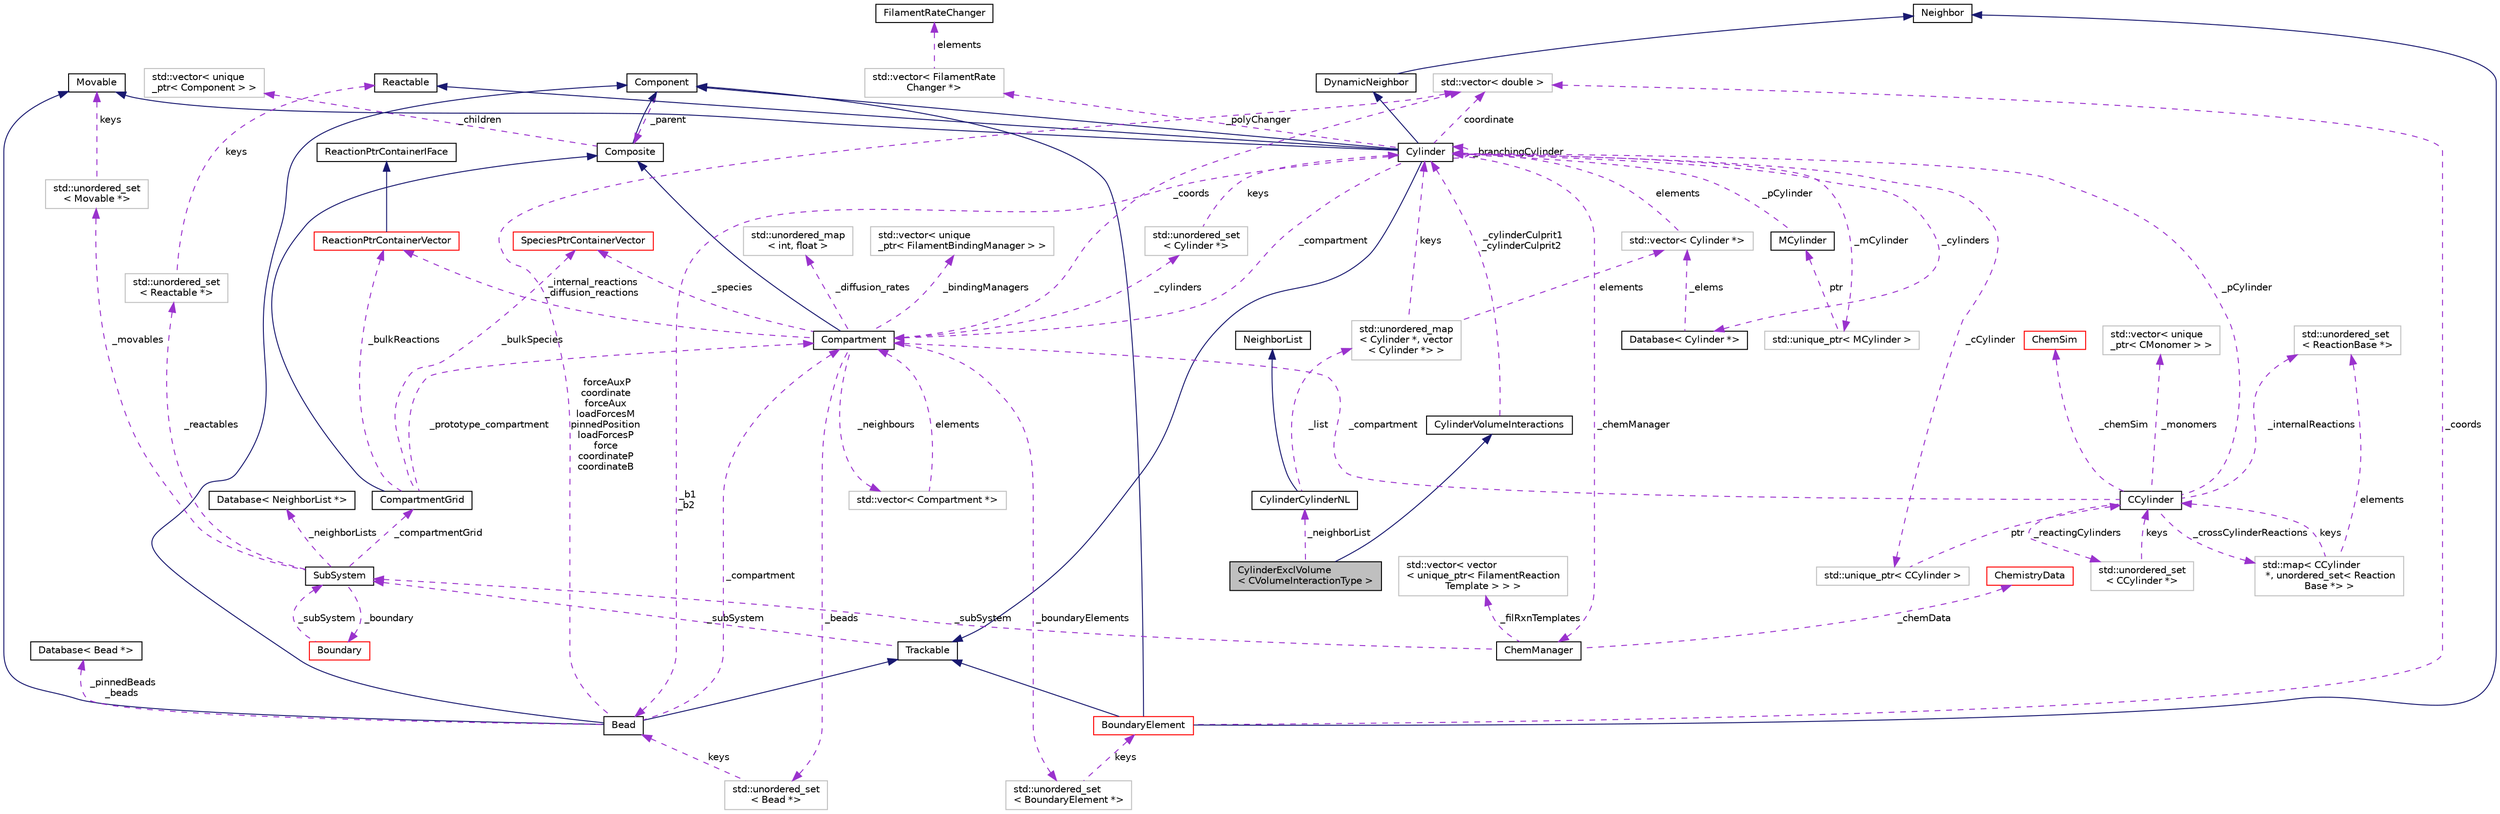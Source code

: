 digraph "CylinderExclVolume&lt; CVolumeInteractionType &gt;"
{
 // INTERACTIVE_SVG=YES
  edge [fontname="Helvetica",fontsize="10",labelfontname="Helvetica",labelfontsize="10"];
  node [fontname="Helvetica",fontsize="10",shape=record];
  Node2 [label="CylinderExclVolume\l\< CVolumeInteractionType \>",height=0.2,width=0.4,color="black", fillcolor="grey75", style="filled", fontcolor="black"];
  Node3 -> Node2 [dir="back",color="midnightblue",fontsize="10",style="solid",fontname="Helvetica"];
  Node3 [label="CylinderVolumeInteractions",height=0.2,width=0.4,color="black", fillcolor="white", style="filled",URL="$classCylinderVolumeInteractions.html",tooltip="Represents a volume interaction between Cylinders. "];
  Node4 -> Node3 [dir="back",color="darkorchid3",fontsize="10",style="dashed",label=" _cylinderCulprit1\n_cylinderCulprit2" ,fontname="Helvetica"];
  Node4 [label="Cylinder",height=0.2,width=0.4,color="black", fillcolor="white", style="filled",URL="$classCylinder.html",tooltip="A container to store a MCylinder and CCylinder. "];
  Node5 -> Node4 [dir="back",color="midnightblue",fontsize="10",style="solid",fontname="Helvetica"];
  Node5 [label="Component",height=0.2,width=0.4,color="black", fillcolor="white", style="filled",URL="$classComponent.html",tooltip="The base class for the Composite pattern hieararchy. "];
  Node6 -> Node5 [dir="back",color="darkorchid3",fontsize="10",style="dashed",label=" _parent" ,fontname="Helvetica"];
  Node6 [label="Composite",height=0.2,width=0.4,color="black", fillcolor="white", style="filled",URL="$classComposite.html",tooltip="The aggregating class for the Composite pattern. "];
  Node5 -> Node6 [dir="back",color="midnightblue",fontsize="10",style="solid",fontname="Helvetica"];
  Node7 -> Node6 [dir="back",color="darkorchid3",fontsize="10",style="dashed",label=" _children" ,fontname="Helvetica"];
  Node7 [label="std::vector\< unique\l_ptr\< Component \> \>",height=0.2,width=0.4,color="grey75", fillcolor="white", style="filled"];
  Node9 -> Node4 [dir="back",color="midnightblue",fontsize="10",style="solid",fontname="Helvetica"];
  Node9 [label="Trackable",height=0.2,width=0.4,color="black", fillcolor="white", style="filled",URL="$classTrackable.html",tooltip="An abstract base class for a trackable object in the SubSystem. "];
  Node10 -> Node9 [dir="back",color="darkorchid3",fontsize="10",style="dashed",label=" _subSystem" ,fontname="Helvetica"];
  Node10 [label="SubSystem",height=0.2,width=0.4,color="black", fillcolor="white", style="filled",URL="$classSubSystem.html",tooltip="Manages all Movables and Reactables. "];
  Node11 -> Node10 [dir="back",color="darkorchid3",fontsize="10",style="dashed",label=" _movables" ,fontname="Helvetica"];
  Node11 [label="std::unordered_set\l\< Movable *\>",height=0.2,width=0.4,color="grey75", fillcolor="white", style="filled"];
  Node12 -> Node11 [dir="back",color="darkorchid3",fontsize="10",style="dashed",label=" keys" ,fontname="Helvetica"];
  Node12 [label="Movable",height=0.2,width=0.4,color="black", fillcolor="white", style="filled",URL="$classMovable.html",tooltip="An abstract base class for a movable element in the SubSystem. "];
  Node13 -> Node10 [dir="back",color="darkorchid3",fontsize="10",style="dashed",label=" _reactables" ,fontname="Helvetica"];
  Node13 [label="std::unordered_set\l\< Reactable *\>",height=0.2,width=0.4,color="grey75", fillcolor="white", style="filled"];
  Node14 -> Node13 [dir="back",color="darkorchid3",fontsize="10",style="dashed",label=" keys" ,fontname="Helvetica"];
  Node14 [label="Reactable",height=0.2,width=0.4,color="black", fillcolor="white", style="filled",URL="$classReactable.html",tooltip="An abstract base class for a reactable element in the SubSystem. "];
  Node15 -> Node10 [dir="back",color="darkorchid3",fontsize="10",style="dashed",label=" _boundary" ,fontname="Helvetica"];
  Node15 [label="Boundary",height=0.2,width=0.4,color="red", fillcolor="white", style="filled",URL="$classBoundary.html",tooltip="To store all BoundarySurfaces that are in the SubSystem. "];
  Node10 -> Node15 [dir="back",color="darkorchid3",fontsize="10",style="dashed",label=" _subSystem" ,fontname="Helvetica"];
  Node25 -> Node10 [dir="back",color="darkorchid3",fontsize="10",style="dashed",label=" _compartmentGrid" ,fontname="Helvetica"];
  Node25 [label="CompartmentGrid",height=0.2,width=0.4,color="black", fillcolor="white", style="filled",URL="$classCompartmentGrid.html",tooltip="A simple n-dimensional grid of Compartment objects. "];
  Node6 -> Node25 [dir="back",color="midnightblue",fontsize="10",style="solid",fontname="Helvetica"];
  Node26 -> Node25 [dir="back",color="darkorchid3",fontsize="10",style="dashed",label=" _prototype_compartment" ,fontname="Helvetica"];
  Node26 [label="Compartment",height=0.2,width=0.4,color="black", fillcolor="white", style="filled",URL="$classCompartment.html",tooltip="A container or holding Species and Reactions. "];
  Node6 -> Node26 [dir="back",color="midnightblue",fontsize="10",style="solid",fontname="Helvetica"];
  Node27 -> Node26 [dir="back",color="darkorchid3",fontsize="10",style="dashed",label=" _beads" ,fontname="Helvetica"];
  Node27 [label="std::unordered_set\l\< Bead *\>",height=0.2,width=0.4,color="grey75", fillcolor="white", style="filled"];
  Node28 -> Node27 [dir="back",color="darkorchid3",fontsize="10",style="dashed",label=" keys" ,fontname="Helvetica"];
  Node28 [label="Bead",height=0.2,width=0.4,color="black", fillcolor="white", style="filled",URL="$classBead.html",tooltip="Represents a single coordinate between Cylinders, and holds forces needed for mechanical equilibratio..."];
  Node5 -> Node28 [dir="back",color="midnightblue",fontsize="10",style="solid",fontname="Helvetica"];
  Node9 -> Node28 [dir="back",color="midnightblue",fontsize="10",style="solid",fontname="Helvetica"];
  Node12 -> Node28 [dir="back",color="midnightblue",fontsize="10",style="solid",fontname="Helvetica"];
  Node26 -> Node28 [dir="back",color="darkorchid3",fontsize="10",style="dashed",label=" _compartment" ,fontname="Helvetica"];
  Node29 -> Node28 [dir="back",color="darkorchid3",fontsize="10",style="dashed",label=" _pinnedBeads\n_beads" ,fontname="Helvetica"];
  Node29 [label="Database\< Bead *\>",height=0.2,width=0.4,color="black", fillcolor="white", style="filled",URL="$classDatabase.html"];
  Node24 -> Node28 [dir="back",color="darkorchid3",fontsize="10",style="dashed",label=" forceAuxP\ncoordinate\nforceAux\nloadForcesM\npinnedPosition\nloadForcesP\nforce\ncoordinateP\ncoordinateB" ,fontname="Helvetica"];
  Node24 [label="std::vector\< double \>",height=0.2,width=0.4,color="grey75", fillcolor="white", style="filled"];
  Node30 -> Node26 [dir="back",color="darkorchid3",fontsize="10",style="dashed",label=" _neighbours" ,fontname="Helvetica"];
  Node30 [label="std::vector\< Compartment *\>",height=0.2,width=0.4,color="grey75", fillcolor="white", style="filled"];
  Node26 -> Node30 [dir="back",color="darkorchid3",fontsize="10",style="dashed",label=" elements" ,fontname="Helvetica"];
  Node31 -> Node26 [dir="back",color="darkorchid3",fontsize="10",style="dashed",label=" _cylinders" ,fontname="Helvetica"];
  Node31 [label="std::unordered_set\l\< Cylinder *\>",height=0.2,width=0.4,color="grey75", fillcolor="white", style="filled"];
  Node4 -> Node31 [dir="back",color="darkorchid3",fontsize="10",style="dashed",label=" keys" ,fontname="Helvetica"];
  Node32 -> Node26 [dir="back",color="darkorchid3",fontsize="10",style="dashed",label=" _boundaryElements" ,fontname="Helvetica"];
  Node32 [label="std::unordered_set\l\< BoundaryElement *\>",height=0.2,width=0.4,color="grey75", fillcolor="white", style="filled"];
  Node21 -> Node32 [dir="back",color="darkorchid3",fontsize="10",style="dashed",label=" keys" ,fontname="Helvetica"];
  Node21 [label="BoundaryElement",height=0.2,width=0.4,color="red", fillcolor="white", style="filled",URL="$classBoundaryElement.html",tooltip="Represents an element of a BoundarySurface. "];
  Node5 -> Node21 [dir="back",color="midnightblue",fontsize="10",style="solid",fontname="Helvetica"];
  Node9 -> Node21 [dir="back",color="midnightblue",fontsize="10",style="solid",fontname="Helvetica"];
  Node22 -> Node21 [dir="back",color="midnightblue",fontsize="10",style="solid",fontname="Helvetica"];
  Node22 [label="Neighbor",height=0.2,width=0.4,color="black", fillcolor="white", style="filled",URL="$classNeighbor.html",tooltip="An abstract base class for any element that can be added or removed from a NeighborList statically at..."];
  Node24 -> Node21 [dir="back",color="darkorchid3",fontsize="10",style="dashed",label=" _coords" ,fontname="Helvetica"];
  Node33 -> Node26 [dir="back",color="darkorchid3",fontsize="10",style="dashed",label=" _internal_reactions\n_diffusion_reactions" ,fontname="Helvetica"];
  Node33 [label="ReactionPtrContainerVector",height=0.2,width=0.4,color="red", fillcolor="white", style="filled",URL="$classReactionPtrContainerVector.html",tooltip="A concrete class implementing the ReactionPtrContainerIFace, using vector<unique_ptr<ReactionBase>> a..."];
  Node34 -> Node33 [dir="back",color="midnightblue",fontsize="10",style="solid",fontname="Helvetica"];
  Node34 [label="ReactionPtrContainerIFace",height=0.2,width=0.4,color="black", fillcolor="white", style="filled",URL="$classReactionPtrContainerIFace.html",tooltip="An abstract interface for a container of pointers to reaction objects. "];
  Node56 -> Node26 [dir="back",color="darkorchid3",fontsize="10",style="dashed",label=" _diffusion_rates" ,fontname="Helvetica"];
  Node56 [label="std::unordered_map\l\< int, float \>",height=0.2,width=0.4,color="grey75", fillcolor="white", style="filled"];
  Node24 -> Node26 [dir="back",color="darkorchid3",fontsize="10",style="dashed",label=" _coords" ,fontname="Helvetica"];
  Node57 -> Node26 [dir="back",color="darkorchid3",fontsize="10",style="dashed",label=" _bindingManagers" ,fontname="Helvetica"];
  Node57 [label="std::vector\< unique\l_ptr\< FilamentBindingManager \> \>",height=0.2,width=0.4,color="grey75", fillcolor="white", style="filled"];
  Node62 -> Node26 [dir="back",color="darkorchid3",fontsize="10",style="dashed",label=" _species" ,fontname="Helvetica"];
  Node62 [label="SpeciesPtrContainerVector",height=0.2,width=0.4,color="red", fillcolor="white", style="filled",URL="$classSpeciesPtrContainerVector.html",tooltip="A concrete class implementing the SpeciesPtrContainerIFace, using vector<unique_ptr<Species>> as the ..."];
  Node33 -> Node25 [dir="back",color="darkorchid3",fontsize="10",style="dashed",label=" _bulkReactions" ,fontname="Helvetica"];
  Node62 -> Node25 [dir="back",color="darkorchid3",fontsize="10",style="dashed",label=" _bulkSpecies" ,fontname="Helvetica"];
  Node66 -> Node10 [dir="back",color="darkorchid3",fontsize="10",style="dashed",label=" _neighborLists" ,fontname="Helvetica"];
  Node66 [label="Database\< NeighborList *\>",height=0.2,width=0.4,color="black", fillcolor="white", style="filled",URL="$classDatabase.html"];
  Node12 -> Node4 [dir="back",color="midnightblue",fontsize="10",style="solid",fontname="Helvetica"];
  Node14 -> Node4 [dir="back",color="midnightblue",fontsize="10",style="solid",fontname="Helvetica"];
  Node67 -> Node4 [dir="back",color="midnightblue",fontsize="10",style="solid",fontname="Helvetica"];
  Node67 [label="DynamicNeighbor",height=0.2,width=0.4,color="black", fillcolor="white", style="filled",URL="$classDynamicNeighbor.html",tooltip="An abstract base class for any element that can be added or removed from a NeighborList dynamically a..."];
  Node22 -> Node67 [dir="back",color="midnightblue",fontsize="10",style="solid",fontname="Helvetica"];
  Node4 -> Node4 [dir="back",color="darkorchid3",fontsize="10",style="dashed",label=" _branchingCylinder" ,fontname="Helvetica"];
  Node68 -> Node4 [dir="back",color="darkorchid3",fontsize="10",style="dashed",label=" _polyChanger" ,fontname="Helvetica"];
  Node68 [label="std::vector\< FilamentRate\lChanger *\>",height=0.2,width=0.4,color="grey75", fillcolor="white", style="filled"];
  Node69 -> Node68 [dir="back",color="darkorchid3",fontsize="10",style="dashed",label=" elements" ,fontname="Helvetica"];
  Node69 [label="FilamentRateChanger",height=0.2,width=0.4,color="black", fillcolor="white", style="filled",URL="$classFilamentRateChanger.html",tooltip="Used to change Filament reaction rates based on forces in the network. "];
  Node70 -> Node4 [dir="back",color="darkorchid3",fontsize="10",style="dashed",label=" _cCylinder" ,fontname="Helvetica"];
  Node70 [label="std::unique_ptr\< CCylinder \>",height=0.2,width=0.4,color="grey75", fillcolor="white", style="filled"];
  Node40 -> Node70 [dir="back",color="darkorchid3",fontsize="10",style="dashed",label=" ptr" ,fontname="Helvetica"];
  Node40 [label="CCylinder",height=0.2,width=0.4,color="black", fillcolor="white", style="filled",URL="$classCCylinder.html",tooltip="Holds all CMonomers and Reactions associated with it. "];
  Node41 -> Node40 [dir="back",color="darkorchid3",fontsize="10",style="dashed",label=" _crossCylinderReactions" ,fontname="Helvetica"];
  Node41 [label="std::map\< CCylinder\l *, unordered_set\< Reaction\lBase *\> \>",height=0.2,width=0.4,color="grey75", fillcolor="white", style="filled"];
  Node40 -> Node41 [dir="back",color="darkorchid3",fontsize="10",style="dashed",label=" keys" ,fontname="Helvetica"];
  Node38 -> Node41 [dir="back",color="darkorchid3",fontsize="10",style="dashed",label=" elements" ,fontname="Helvetica"];
  Node38 [label="std::unordered_set\l\< ReactionBase *\>",height=0.2,width=0.4,color="grey75", fillcolor="white", style="filled"];
  Node42 -> Node40 [dir="back",color="darkorchid3",fontsize="10",style="dashed",label=" _monomers" ,fontname="Helvetica"];
  Node42 [label="std::vector\< unique\l_ptr\< CMonomer \> \>",height=0.2,width=0.4,color="grey75", fillcolor="white", style="filled"];
  Node4 -> Node40 [dir="back",color="darkorchid3",fontsize="10",style="dashed",label=" _pCylinder" ,fontname="Helvetica"];
  Node52 -> Node40 [dir="back",color="darkorchid3",fontsize="10",style="dashed",label=" _reactingCylinders" ,fontname="Helvetica"];
  Node52 [label="std::unordered_set\l\< CCylinder *\>",height=0.2,width=0.4,color="grey75", fillcolor="white", style="filled"];
  Node40 -> Node52 [dir="back",color="darkorchid3",fontsize="10",style="dashed",label=" keys" ,fontname="Helvetica"];
  Node26 -> Node40 [dir="back",color="darkorchid3",fontsize="10",style="dashed",label=" _compartment" ,fontname="Helvetica"];
  Node38 -> Node40 [dir="back",color="darkorchid3",fontsize="10",style="dashed",label=" _internalReactions" ,fontname="Helvetica"];
  Node53 -> Node40 [dir="back",color="darkorchid3",fontsize="10",style="dashed",label=" _chemSim" ,fontname="Helvetica"];
  Node53 [label="ChemSim",height=0.2,width=0.4,color="red", fillcolor="white", style="filled",URL="$classChemSim.html",tooltip="Used to manage running a network of chemical reactions. "];
  Node28 -> Node4 [dir="back",color="darkorchid3",fontsize="10",style="dashed",label=" _b1\n_b2" ,fontname="Helvetica"];
  Node71 -> Node4 [dir="back",color="darkorchid3",fontsize="10",style="dashed",label=" _cylinders" ,fontname="Helvetica"];
  Node71 [label="Database\< Cylinder *\>",height=0.2,width=0.4,color="black", fillcolor="white", style="filled",URL="$classDatabase.html"];
  Node72 -> Node71 [dir="back",color="darkorchid3",fontsize="10",style="dashed",label=" _elems" ,fontname="Helvetica"];
  Node72 [label="std::vector\< Cylinder *\>",height=0.2,width=0.4,color="grey75", fillcolor="white", style="filled"];
  Node4 -> Node72 [dir="back",color="darkorchid3",fontsize="10",style="dashed",label=" elements" ,fontname="Helvetica"];
  Node26 -> Node4 [dir="back",color="darkorchid3",fontsize="10",style="dashed",label=" _compartment" ,fontname="Helvetica"];
  Node73 -> Node4 [dir="back",color="darkorchid3",fontsize="10",style="dashed",label=" _chemManager" ,fontname="Helvetica"];
  Node73 [label="ChemManager",height=0.2,width=0.4,color="black", fillcolor="white", style="filled",URL="$classChemManager.html",tooltip="For initailizing chemical reactions based on a specific system. "];
  Node74 -> Node73 [dir="back",color="darkorchid3",fontsize="10",style="dashed",label=" _filRxnTemplates" ,fontname="Helvetica"];
  Node74 [label="std::vector\< vector\l\< unique_ptr\< FilamentReaction\lTemplate \> \> \>",height=0.2,width=0.4,color="grey75", fillcolor="white", style="filled"];
  Node75 -> Node73 [dir="back",color="darkorchid3",fontsize="10",style="dashed",label=" _chemData" ,fontname="Helvetica"];
  Node75 [label="ChemistryData",height=0.2,width=0.4,color="red", fillcolor="white", style="filled",URL="$structChemistryData.html",tooltip="Struct to hold Species and Reaction information. "];
  Node10 -> Node73 [dir="back",color="darkorchid3",fontsize="10",style="dashed",label=" _subSystem" ,fontname="Helvetica"];
  Node85 -> Node4 [dir="back",color="darkorchid3",fontsize="10",style="dashed",label=" _mCylinder" ,fontname="Helvetica"];
  Node85 [label="std::unique_ptr\< MCylinder \>",height=0.2,width=0.4,color="grey75", fillcolor="white", style="filled"];
  Node86 -> Node85 [dir="back",color="darkorchid3",fontsize="10",style="dashed",label=" ptr" ,fontname="Helvetica"];
  Node86 [label="MCylinder",height=0.2,width=0.4,color="black", fillcolor="white", style="filled",URL="$classMCylinder.html",tooltip="Used to hold mechanical properties of a Cylinder. "];
  Node4 -> Node86 [dir="back",color="darkorchid3",fontsize="10",style="dashed",label=" _pCylinder" ,fontname="Helvetica"];
  Node24 -> Node4 [dir="back",color="darkorchid3",fontsize="10",style="dashed",label=" coordinate" ,fontname="Helvetica"];
  Node87 -> Node2 [dir="back",color="darkorchid3",fontsize="10",style="dashed",label=" _neighborList" ,fontname="Helvetica"];
  Node87 [label="CylinderCylinderNL",height=0.2,width=0.4,color="black", fillcolor="white", style="filled",URL="$classCylinderCylinderNL.html",tooltip="An implementation of NeighborList for Cylinder-Cylinder interactions This can be a half or full list ..."];
  Node88 -> Node87 [dir="back",color="midnightblue",fontsize="10",style="solid",fontname="Helvetica"];
  Node88 [label="NeighborList",height=0.2,width=0.4,color="black", fillcolor="white", style="filled",URL="$classNeighborList.html",tooltip="To hold an external neighbor list of general type. "];
  Node89 -> Node87 [dir="back",color="darkorchid3",fontsize="10",style="dashed",label=" _list" ,fontname="Helvetica"];
  Node89 [label="std::unordered_map\l\< Cylinder *, vector\l\< Cylinder *\> \>",height=0.2,width=0.4,color="grey75", fillcolor="white", style="filled"];
  Node4 -> Node89 [dir="back",color="darkorchid3",fontsize="10",style="dashed",label=" keys" ,fontname="Helvetica"];
  Node72 -> Node89 [dir="back",color="darkorchid3",fontsize="10",style="dashed",label=" elements" ,fontname="Helvetica"];
}

